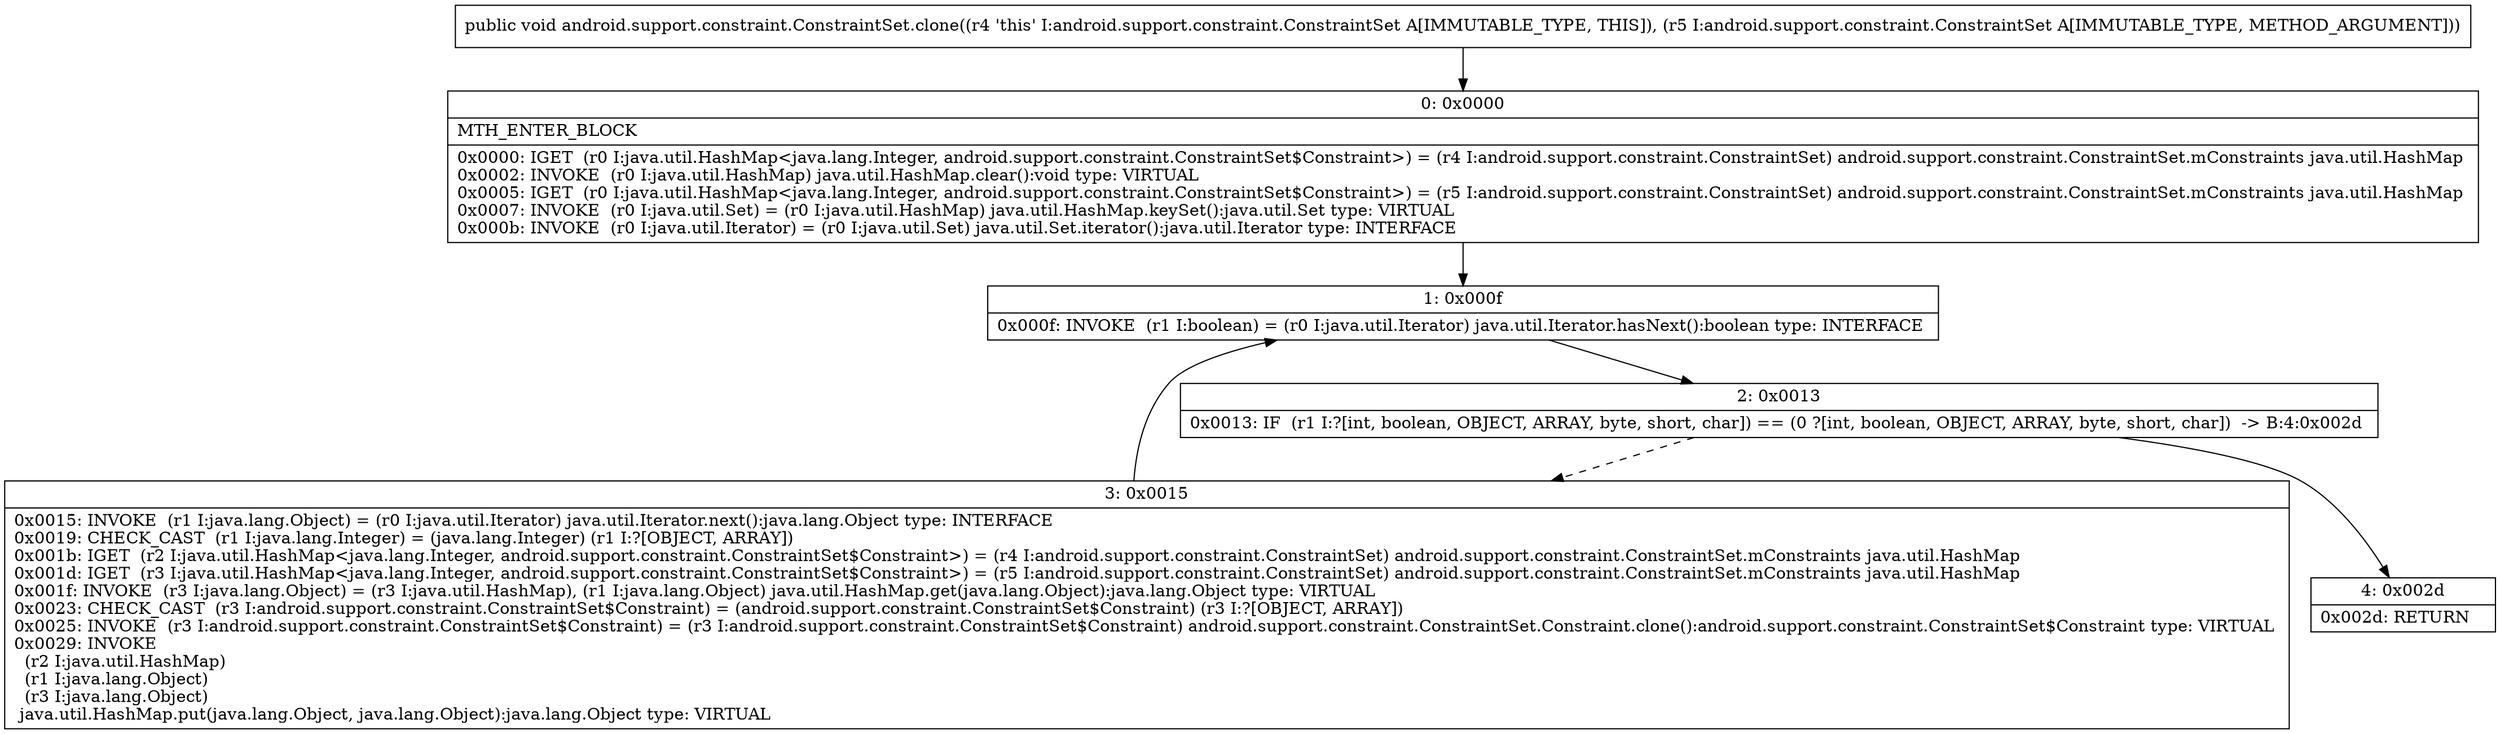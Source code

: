 digraph "CFG forandroid.support.constraint.ConstraintSet.clone(Landroid\/support\/constraint\/ConstraintSet;)V" {
Node_0 [shape=record,label="{0\:\ 0x0000|MTH_ENTER_BLOCK\l|0x0000: IGET  (r0 I:java.util.HashMap\<java.lang.Integer, android.support.constraint.ConstraintSet$Constraint\>) = (r4 I:android.support.constraint.ConstraintSet) android.support.constraint.ConstraintSet.mConstraints java.util.HashMap \l0x0002: INVOKE  (r0 I:java.util.HashMap) java.util.HashMap.clear():void type: VIRTUAL \l0x0005: IGET  (r0 I:java.util.HashMap\<java.lang.Integer, android.support.constraint.ConstraintSet$Constraint\>) = (r5 I:android.support.constraint.ConstraintSet) android.support.constraint.ConstraintSet.mConstraints java.util.HashMap \l0x0007: INVOKE  (r0 I:java.util.Set) = (r0 I:java.util.HashMap) java.util.HashMap.keySet():java.util.Set type: VIRTUAL \l0x000b: INVOKE  (r0 I:java.util.Iterator) = (r0 I:java.util.Set) java.util.Set.iterator():java.util.Iterator type: INTERFACE \l}"];
Node_1 [shape=record,label="{1\:\ 0x000f|0x000f: INVOKE  (r1 I:boolean) = (r0 I:java.util.Iterator) java.util.Iterator.hasNext():boolean type: INTERFACE \l}"];
Node_2 [shape=record,label="{2\:\ 0x0013|0x0013: IF  (r1 I:?[int, boolean, OBJECT, ARRAY, byte, short, char]) == (0 ?[int, boolean, OBJECT, ARRAY, byte, short, char])  \-\> B:4:0x002d \l}"];
Node_3 [shape=record,label="{3\:\ 0x0015|0x0015: INVOKE  (r1 I:java.lang.Object) = (r0 I:java.util.Iterator) java.util.Iterator.next():java.lang.Object type: INTERFACE \l0x0019: CHECK_CAST  (r1 I:java.lang.Integer) = (java.lang.Integer) (r1 I:?[OBJECT, ARRAY]) \l0x001b: IGET  (r2 I:java.util.HashMap\<java.lang.Integer, android.support.constraint.ConstraintSet$Constraint\>) = (r4 I:android.support.constraint.ConstraintSet) android.support.constraint.ConstraintSet.mConstraints java.util.HashMap \l0x001d: IGET  (r3 I:java.util.HashMap\<java.lang.Integer, android.support.constraint.ConstraintSet$Constraint\>) = (r5 I:android.support.constraint.ConstraintSet) android.support.constraint.ConstraintSet.mConstraints java.util.HashMap \l0x001f: INVOKE  (r3 I:java.lang.Object) = (r3 I:java.util.HashMap), (r1 I:java.lang.Object) java.util.HashMap.get(java.lang.Object):java.lang.Object type: VIRTUAL \l0x0023: CHECK_CAST  (r3 I:android.support.constraint.ConstraintSet$Constraint) = (android.support.constraint.ConstraintSet$Constraint) (r3 I:?[OBJECT, ARRAY]) \l0x0025: INVOKE  (r3 I:android.support.constraint.ConstraintSet$Constraint) = (r3 I:android.support.constraint.ConstraintSet$Constraint) android.support.constraint.ConstraintSet.Constraint.clone():android.support.constraint.ConstraintSet$Constraint type: VIRTUAL \l0x0029: INVOKE  \l  (r2 I:java.util.HashMap)\l  (r1 I:java.lang.Object)\l  (r3 I:java.lang.Object)\l java.util.HashMap.put(java.lang.Object, java.lang.Object):java.lang.Object type: VIRTUAL \l}"];
Node_4 [shape=record,label="{4\:\ 0x002d|0x002d: RETURN   \l}"];
MethodNode[shape=record,label="{public void android.support.constraint.ConstraintSet.clone((r4 'this' I:android.support.constraint.ConstraintSet A[IMMUTABLE_TYPE, THIS]), (r5 I:android.support.constraint.ConstraintSet A[IMMUTABLE_TYPE, METHOD_ARGUMENT])) }"];
MethodNode -> Node_0;
Node_0 -> Node_1;
Node_1 -> Node_2;
Node_2 -> Node_3[style=dashed];
Node_2 -> Node_4;
Node_3 -> Node_1;
}

